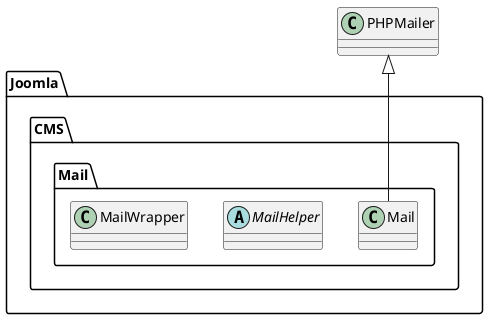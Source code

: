 @startuml
class Joomla.CMS.Mail.Mail
PHPMailer <|-- Joomla.CMS.Mail.Mail

abstract class Joomla.CMS.Mail.MailHelper
class Joomla.CMS.Mail.MailWrapper
@enduml
